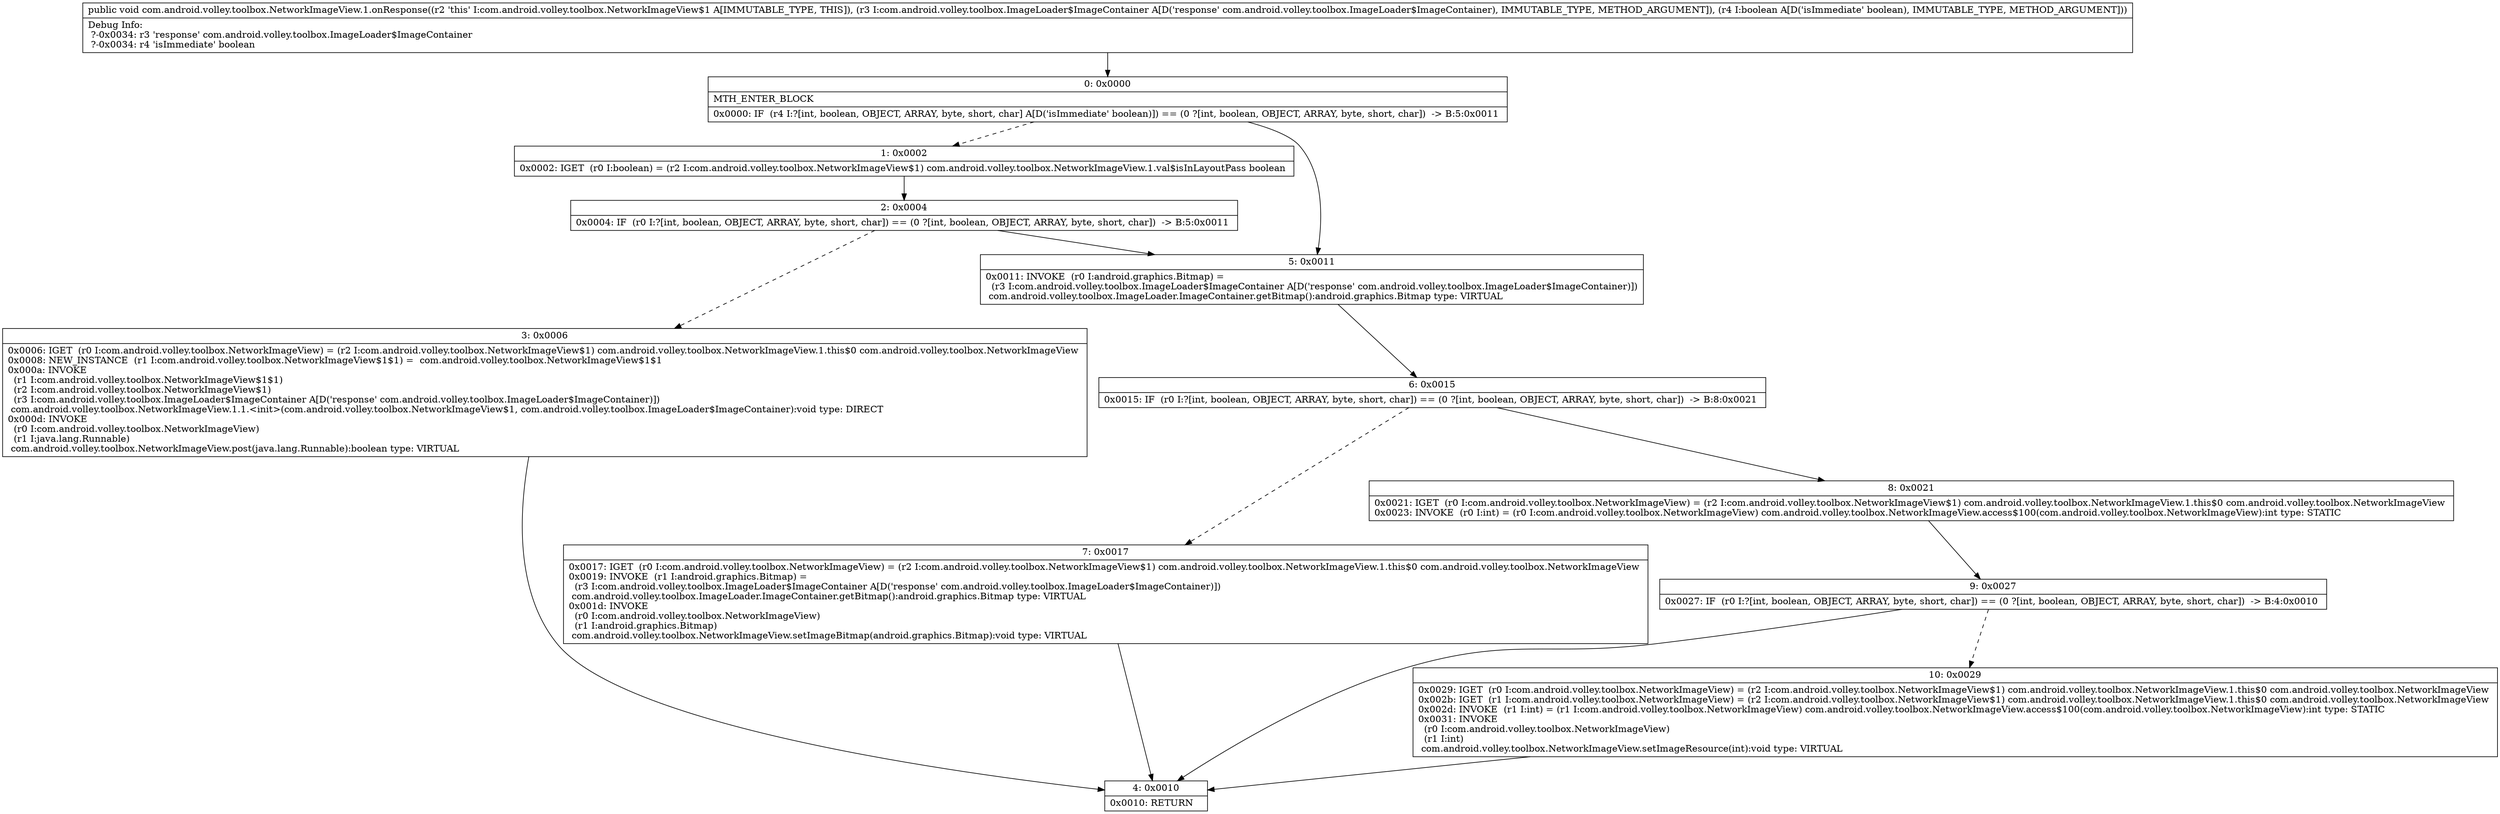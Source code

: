 digraph "CFG forcom.android.volley.toolbox.NetworkImageView.1.onResponse(Lcom\/android\/volley\/toolbox\/ImageLoader$ImageContainer;Z)V" {
Node_0 [shape=record,label="{0\:\ 0x0000|MTH_ENTER_BLOCK\l|0x0000: IF  (r4 I:?[int, boolean, OBJECT, ARRAY, byte, short, char] A[D('isImmediate' boolean)]) == (0 ?[int, boolean, OBJECT, ARRAY, byte, short, char])  \-\> B:5:0x0011 \l}"];
Node_1 [shape=record,label="{1\:\ 0x0002|0x0002: IGET  (r0 I:boolean) = (r2 I:com.android.volley.toolbox.NetworkImageView$1) com.android.volley.toolbox.NetworkImageView.1.val$isInLayoutPass boolean \l}"];
Node_2 [shape=record,label="{2\:\ 0x0004|0x0004: IF  (r0 I:?[int, boolean, OBJECT, ARRAY, byte, short, char]) == (0 ?[int, boolean, OBJECT, ARRAY, byte, short, char])  \-\> B:5:0x0011 \l}"];
Node_3 [shape=record,label="{3\:\ 0x0006|0x0006: IGET  (r0 I:com.android.volley.toolbox.NetworkImageView) = (r2 I:com.android.volley.toolbox.NetworkImageView$1) com.android.volley.toolbox.NetworkImageView.1.this$0 com.android.volley.toolbox.NetworkImageView \l0x0008: NEW_INSTANCE  (r1 I:com.android.volley.toolbox.NetworkImageView$1$1) =  com.android.volley.toolbox.NetworkImageView$1$1 \l0x000a: INVOKE  \l  (r1 I:com.android.volley.toolbox.NetworkImageView$1$1)\l  (r2 I:com.android.volley.toolbox.NetworkImageView$1)\l  (r3 I:com.android.volley.toolbox.ImageLoader$ImageContainer A[D('response' com.android.volley.toolbox.ImageLoader$ImageContainer)])\l com.android.volley.toolbox.NetworkImageView.1.1.\<init\>(com.android.volley.toolbox.NetworkImageView$1, com.android.volley.toolbox.ImageLoader$ImageContainer):void type: DIRECT \l0x000d: INVOKE  \l  (r0 I:com.android.volley.toolbox.NetworkImageView)\l  (r1 I:java.lang.Runnable)\l com.android.volley.toolbox.NetworkImageView.post(java.lang.Runnable):boolean type: VIRTUAL \l}"];
Node_4 [shape=record,label="{4\:\ 0x0010|0x0010: RETURN   \l}"];
Node_5 [shape=record,label="{5\:\ 0x0011|0x0011: INVOKE  (r0 I:android.graphics.Bitmap) = \l  (r3 I:com.android.volley.toolbox.ImageLoader$ImageContainer A[D('response' com.android.volley.toolbox.ImageLoader$ImageContainer)])\l com.android.volley.toolbox.ImageLoader.ImageContainer.getBitmap():android.graphics.Bitmap type: VIRTUAL \l}"];
Node_6 [shape=record,label="{6\:\ 0x0015|0x0015: IF  (r0 I:?[int, boolean, OBJECT, ARRAY, byte, short, char]) == (0 ?[int, boolean, OBJECT, ARRAY, byte, short, char])  \-\> B:8:0x0021 \l}"];
Node_7 [shape=record,label="{7\:\ 0x0017|0x0017: IGET  (r0 I:com.android.volley.toolbox.NetworkImageView) = (r2 I:com.android.volley.toolbox.NetworkImageView$1) com.android.volley.toolbox.NetworkImageView.1.this$0 com.android.volley.toolbox.NetworkImageView \l0x0019: INVOKE  (r1 I:android.graphics.Bitmap) = \l  (r3 I:com.android.volley.toolbox.ImageLoader$ImageContainer A[D('response' com.android.volley.toolbox.ImageLoader$ImageContainer)])\l com.android.volley.toolbox.ImageLoader.ImageContainer.getBitmap():android.graphics.Bitmap type: VIRTUAL \l0x001d: INVOKE  \l  (r0 I:com.android.volley.toolbox.NetworkImageView)\l  (r1 I:android.graphics.Bitmap)\l com.android.volley.toolbox.NetworkImageView.setImageBitmap(android.graphics.Bitmap):void type: VIRTUAL \l}"];
Node_8 [shape=record,label="{8\:\ 0x0021|0x0021: IGET  (r0 I:com.android.volley.toolbox.NetworkImageView) = (r2 I:com.android.volley.toolbox.NetworkImageView$1) com.android.volley.toolbox.NetworkImageView.1.this$0 com.android.volley.toolbox.NetworkImageView \l0x0023: INVOKE  (r0 I:int) = (r0 I:com.android.volley.toolbox.NetworkImageView) com.android.volley.toolbox.NetworkImageView.access$100(com.android.volley.toolbox.NetworkImageView):int type: STATIC \l}"];
Node_9 [shape=record,label="{9\:\ 0x0027|0x0027: IF  (r0 I:?[int, boolean, OBJECT, ARRAY, byte, short, char]) == (0 ?[int, boolean, OBJECT, ARRAY, byte, short, char])  \-\> B:4:0x0010 \l}"];
Node_10 [shape=record,label="{10\:\ 0x0029|0x0029: IGET  (r0 I:com.android.volley.toolbox.NetworkImageView) = (r2 I:com.android.volley.toolbox.NetworkImageView$1) com.android.volley.toolbox.NetworkImageView.1.this$0 com.android.volley.toolbox.NetworkImageView \l0x002b: IGET  (r1 I:com.android.volley.toolbox.NetworkImageView) = (r2 I:com.android.volley.toolbox.NetworkImageView$1) com.android.volley.toolbox.NetworkImageView.1.this$0 com.android.volley.toolbox.NetworkImageView \l0x002d: INVOKE  (r1 I:int) = (r1 I:com.android.volley.toolbox.NetworkImageView) com.android.volley.toolbox.NetworkImageView.access$100(com.android.volley.toolbox.NetworkImageView):int type: STATIC \l0x0031: INVOKE  \l  (r0 I:com.android.volley.toolbox.NetworkImageView)\l  (r1 I:int)\l com.android.volley.toolbox.NetworkImageView.setImageResource(int):void type: VIRTUAL \l}"];
MethodNode[shape=record,label="{public void com.android.volley.toolbox.NetworkImageView.1.onResponse((r2 'this' I:com.android.volley.toolbox.NetworkImageView$1 A[IMMUTABLE_TYPE, THIS]), (r3 I:com.android.volley.toolbox.ImageLoader$ImageContainer A[D('response' com.android.volley.toolbox.ImageLoader$ImageContainer), IMMUTABLE_TYPE, METHOD_ARGUMENT]), (r4 I:boolean A[D('isImmediate' boolean), IMMUTABLE_TYPE, METHOD_ARGUMENT]))  | Debug Info:\l  ?\-0x0034: r3 'response' com.android.volley.toolbox.ImageLoader$ImageContainer\l  ?\-0x0034: r4 'isImmediate' boolean\l}"];
MethodNode -> Node_0;
Node_0 -> Node_1[style=dashed];
Node_0 -> Node_5;
Node_1 -> Node_2;
Node_2 -> Node_3[style=dashed];
Node_2 -> Node_5;
Node_3 -> Node_4;
Node_5 -> Node_6;
Node_6 -> Node_7[style=dashed];
Node_6 -> Node_8;
Node_7 -> Node_4;
Node_8 -> Node_9;
Node_9 -> Node_4;
Node_9 -> Node_10[style=dashed];
Node_10 -> Node_4;
}

